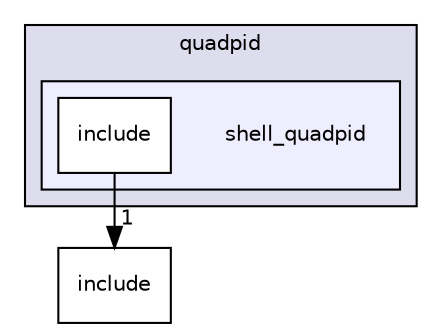 digraph "controllers/quadpid/shell_quadpid" {
  bgcolor=transparent;
  compound=true
  node [ fontsize="10", fontname="Helvetica"];
  edge [ labelfontsize="10", labelfontname="Helvetica"];
  subgraph clusterdir_c5424d814684ccb69990ace141dc03c3 {
    graph [ bgcolor="#ddddee", pencolor="black", label="quadpid" fontname="Helvetica", fontsize="10", URL="dir_c5424d814684ccb69990ace141dc03c3.html"]
  subgraph clusterdir_34aeaa722609c780bba587621bd45020 {
    graph [ bgcolor="#eeeeff", pencolor="black", label="" URL="dir_34aeaa722609c780bba587621bd45020.html"];
    dir_34aeaa722609c780bba587621bd45020 [shape=plaintext label="shell_quadpid"];
    dir_df720d4d7b5ad4cf3ad568e012649d83 [shape=box label="include" color="black" fillcolor="white" style="filled" URL="dir_df720d4d7b5ad4cf3ad568e012649d83.html"];
  }
  }
  dir_4c601c2d162e24967d79c904f9677eb2 [shape=box label="include" URL="dir_4c601c2d162e24967d79c904f9677eb2.html"];
  dir_df720d4d7b5ad4cf3ad568e012649d83->dir_4c601c2d162e24967d79c904f9677eb2 [headlabel="1", labeldistance=1.5 headhref="dir_000012_000010.html"];
}
